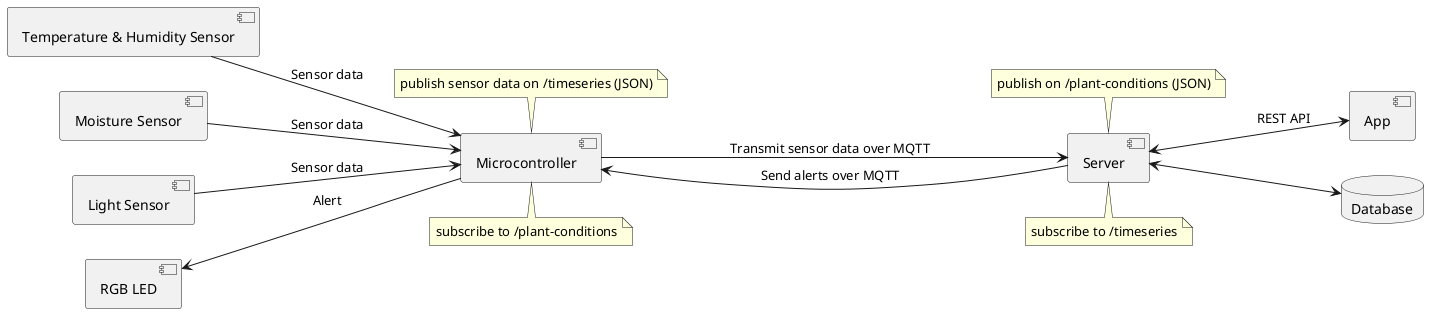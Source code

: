 @startuml System Design
left to right direction

component "Microcontroller"
note top of Microcontroller
publish sensor data on /timeseries (JSON)
end note

note bottom of Microcontroller
subscribe to /plant-conditions
end note

' component "Temperature Sensor" as TemperatureSensor
component "Temperature & Humidity Sensor" as TemperatureHumiditySensor
component "Moisture Sensor" as MoistureSensor
component "Light Sensor" as LightSensor
component "RGB LED" as RGBLED
' component "Speaker" as Speaker

component Server

note top of Server
publish on /plant-conditions (JSON)
end note

note bottom of Server
subscribe to /timeseries
end note

component App
database Database

' TemperatureSensor --> Microcontroller : Sensor data
TemperatureHumiditySensor --> Microcontroller : Sensor data
MoistureSensor  --> Microcontroller : Sensor data
LightSensor --> Microcontroller : Sensor data
RGBLED <-- Microcontroller : Alert
' Speaker <-- Microcontroller : Alert

Microcontroller --> Server : Transmit sensor data over MQTT

Server <--> Database
    
Server <--> App : REST API

Server ---> Microcontroller : Send alerts over MQTT

@enduml
